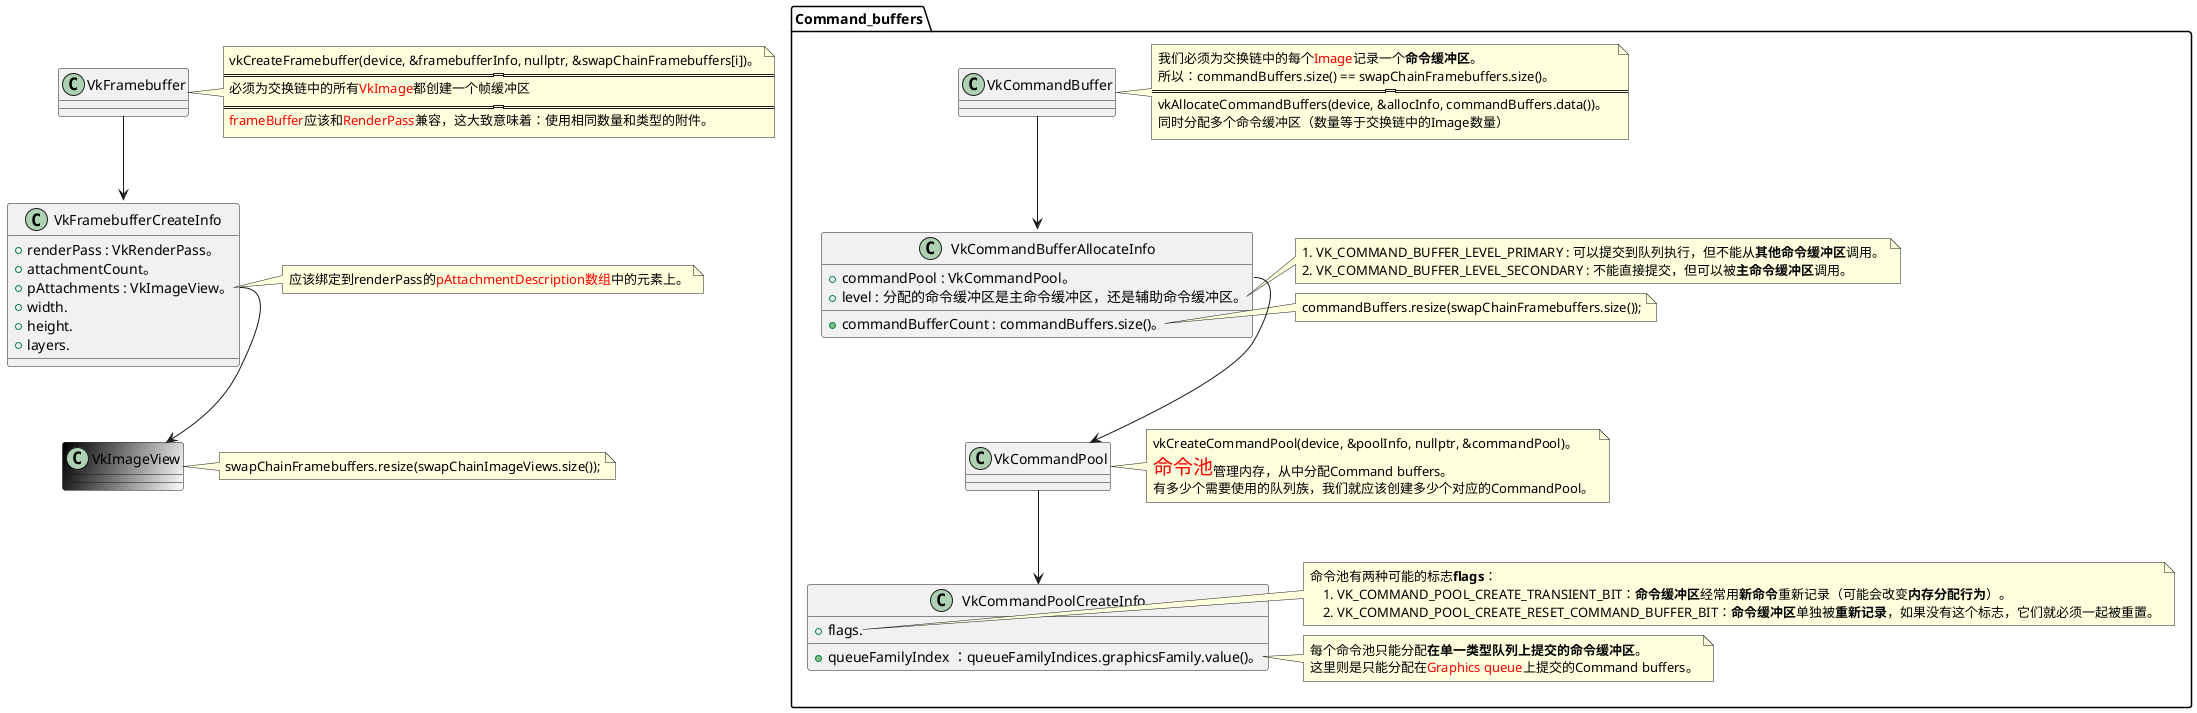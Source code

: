 @startuml

class VkImageView #Black/White{

}
note right of VkImageView
    swapChainFramebuffers.resize(swapChainImageViews.size());
end note

class VkFramebufferCreateInfo{
    +renderPass : VkRenderPass。
    +attachmentCount。
    +pAttachments : VkImageView。
    +width.
    +height.
    +layers.
}
note right of VkFramebufferCreateInfo::pAttachments
    应该绑定到renderPass的<color:#Red>pAttachmentDescription数组</color>中的元素上。
end note

class VkFramebuffer{

}
note right of VkFramebuffer
    vkCreateFramebuffer(device, &framebufferInfo, nullptr, &swapChainFramebuffers[i])。
    ==================
    必须为交换链中的所有<color:#Red>VkImage</color>都创建一个帧缓冲区
    ==================
    <color:#Red>frameBuffer</color>应该和<color:#Red>RenderPass</color>兼容，这大致意味着：使用相同数量和类型的附件。
end note

VkFramebuffer --> VkFramebufferCreateInfo
VkFramebufferCreateInfo::pAttachments --> VkImageView

package Command_buffers {
    class VkCommandPool{
    }
    note right of VkCommandPool
        vkCreateCommandPool(device, &poolInfo, nullptr, &commandPool)。
        <size:20><color:#Red>命令池</color></size>管理内存，从中分配Command buffers。
        有多少个需要使用的队列族，我们就应该创建多少个对应的CommandPool。
    end note    

    class VkCommandPoolCreateInfo{
        +queueFamilyIndex ：queueFamilyIndices.graphicsFamily.value()。
        +flags.
    }
    note right of VkCommandPoolCreateInfo::flags
        命令池有两种可能的标志**flags**：
            1. VK_COMMAND_POOL_CREATE_TRANSIENT_BIT：**命令缓冲区**经常用**新命令**重新记录（可能会改变**内存分配行为**）。
            2. VK_COMMAND_POOL_CREATE_RESET_COMMAND_BUFFER_BIT：**命令缓冲区**单独被**重新记录**，如果没有这个标志，它们就必须一起被重置。
    end note
    note right of VkCommandPoolCreateInfo::queueFamilyIndex
        每个命令池只能分配**在单一类型队列上提交的命令缓冲区**。
        这里则是只能分配在<color:#Red>Graphics queue</color>上提交的Command buffers。
    end note

    VkCommandPool --> VkCommandPoolCreateInfo

    class VkCommandBuffer{

    }
    note right of VkCommandBuffer
        我们必须为交换链中的每个<color:#Red>Image</color>记录一个**命令缓冲区**。
        所以：commandBuffers.size() == swapChainFramebuffers.size()。
        ==============
        vkAllocateCommandBuffers(device, &allocInfo, commandBuffers.data())。
        同时分配多个命令缓冲区（数量等于交换链中的Image数量）
    end note

    class VkCommandBufferAllocateInfo{
        +commandPool : VkCommandPool。
        +level : 分配的命令缓冲区是主命令缓冲区，还是辅助命令缓冲区。
        +commandBufferCount : commandBuffers.size()。
    }
    note right of VkCommandBufferAllocateInfo::level
        1. VK_COMMAND_BUFFER_LEVEL_PRIMARY : 可以提交到队列执行，但不能从**其他命令缓冲区**调用。
        2. VK_COMMAND_BUFFER_LEVEL_SECONDARY : 不能直接提交，但可以被**主命令缓冲区**调用。
    end note
    note right of VkCommandBufferAllocateInfo::commandBufferCount
        commandBuffers.resize(swapChainFramebuffers.size());
    end note

    VkCommandBuffer --> VkCommandBufferAllocateInfo
    VkCommandBufferAllocateInfo::commandPool --> VkCommandPool

}

@enduml